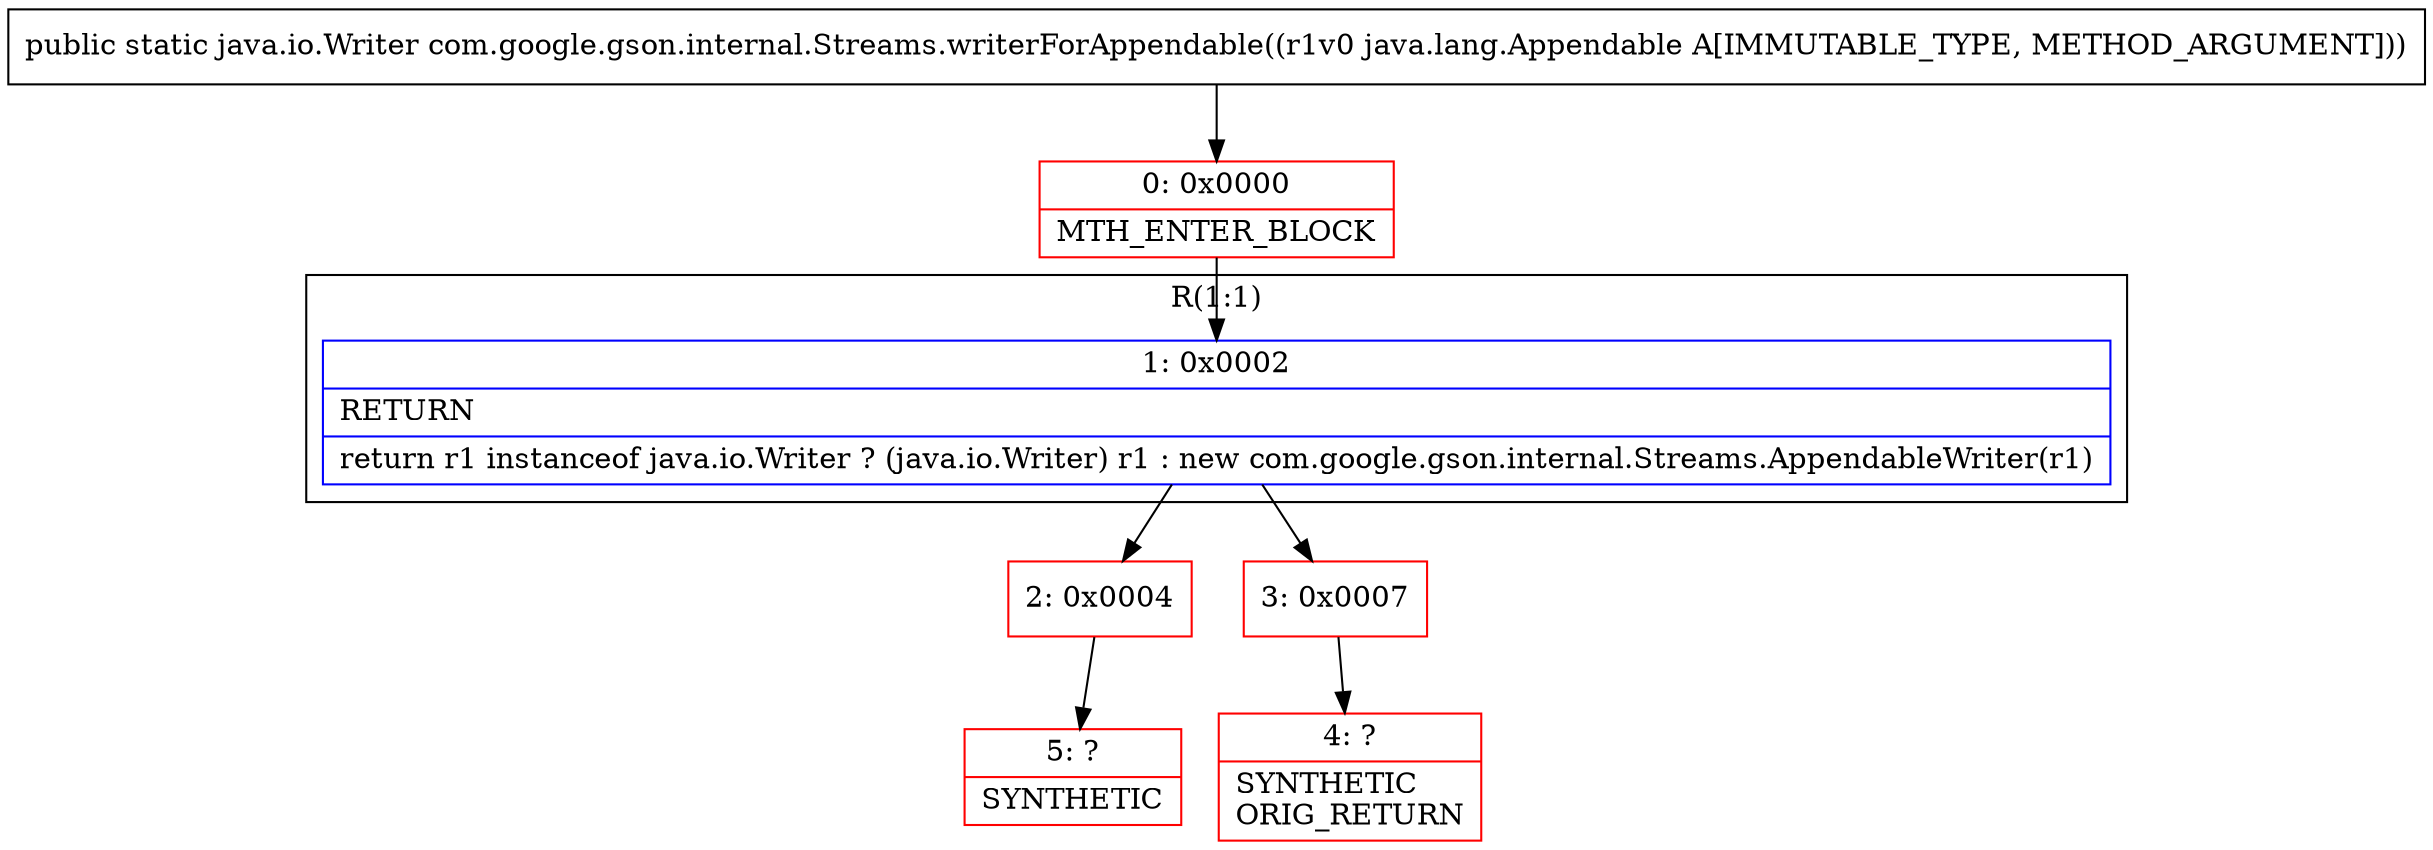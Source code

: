 digraph "CFG forcom.google.gson.internal.Streams.writerForAppendable(Ljava\/lang\/Appendable;)Ljava\/io\/Writer;" {
subgraph cluster_Region_671377031 {
label = "R(1:1)";
node [shape=record,color=blue];
Node_1 [shape=record,label="{1\:\ 0x0002|RETURN\l|return r1 instanceof java.io.Writer ? (java.io.Writer) r1 : new com.google.gson.internal.Streams.AppendableWriter(r1)\l}"];
}
Node_0 [shape=record,color=red,label="{0\:\ 0x0000|MTH_ENTER_BLOCK\l}"];
Node_2 [shape=record,color=red,label="{2\:\ 0x0004}"];
Node_3 [shape=record,color=red,label="{3\:\ 0x0007}"];
Node_4 [shape=record,color=red,label="{4\:\ ?|SYNTHETIC\lORIG_RETURN\l}"];
Node_5 [shape=record,color=red,label="{5\:\ ?|SYNTHETIC\l}"];
MethodNode[shape=record,label="{public static java.io.Writer com.google.gson.internal.Streams.writerForAppendable((r1v0 java.lang.Appendable A[IMMUTABLE_TYPE, METHOD_ARGUMENT])) }"];
MethodNode -> Node_0;
Node_1 -> Node_2;
Node_1 -> Node_3;
Node_0 -> Node_1;
Node_2 -> Node_5;
Node_3 -> Node_4;
}

